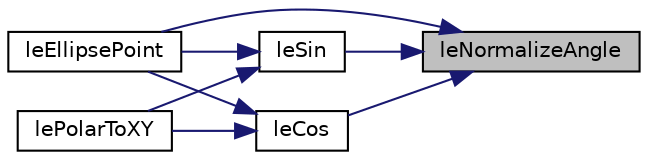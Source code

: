 digraph "leNormalizeAngle"
{
 // LATEX_PDF_SIZE
  edge [fontname="Helvetica",fontsize="10",labelfontname="Helvetica",labelfontsize="10"];
  node [fontname="Helvetica",fontsize="10",shape=record];
  rankdir="RL";
  Node1 [label="leNormalizeAngle",height=0.2,width=0.4,color="black", fillcolor="grey75", style="filled", fontcolor="black",tooltip="Normalize an angle between 0 - 360."];
  Node1 -> Node2 [dir="back",color="midnightblue",fontsize="10",style="solid",fontname="Helvetica"];
  Node2 [label="leCos",height=0.2,width=0.4,color="black", fillcolor="white", style="filled",URL="$legato__math_8h.html#a185107bf2b3ccd75aa0255f392ac8bd6",tooltip="Calculate cosine of a number."];
  Node2 -> Node3 [dir="back",color="midnightblue",fontsize="10",style="solid",fontname="Helvetica"];
  Node3 [label="leEllipsePoint",height=0.2,width=0.4,color="black", fillcolor="white", style="filled",URL="$legato__math_8h.html#aaa3b40599a8d548b4e604434e32abf47",tooltip="Calculates points in an arc."];
  Node2 -> Node4 [dir="back",color="midnightblue",fontsize="10",style="solid",fontname="Helvetica"];
  Node4 [label="lePolarToXY",height=0.2,width=0.4,color="black", fillcolor="white", style="filled",URL="$legato__math_8h.html#a1c17d8c4a68495b34232e3d0c006c980",tooltip="Generate points in an arc."];
  Node1 -> Node3 [dir="back",color="midnightblue",fontsize="10",style="solid",fontname="Helvetica"];
  Node1 -> Node5 [dir="back",color="midnightblue",fontsize="10",style="solid",fontname="Helvetica"];
  Node5 [label="leSin",height=0.2,width=0.4,color="black", fillcolor="white", style="filled",URL="$legato__math_8h.html#aeada039714dd8ec67eb162207c0219f1",tooltip="Calculate sin of a number."];
  Node5 -> Node3 [dir="back",color="midnightblue",fontsize="10",style="solid",fontname="Helvetica"];
  Node5 -> Node4 [dir="back",color="midnightblue",fontsize="10",style="solid",fontname="Helvetica"];
}
